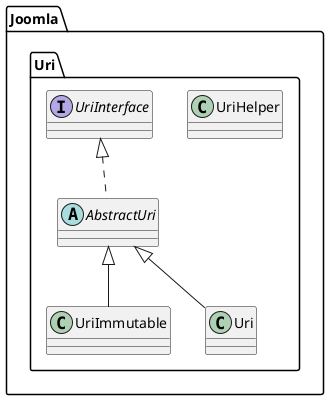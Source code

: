 @startuml
class Joomla.Uri.UriImmutable
Joomla.Uri.AbstractUri <|-- Joomla.Uri.UriImmutable

class Joomla.Uri.UriHelper
interface Joomla.Uri.UriInterface
class Joomla.Uri.Uri
Joomla.Uri.AbstractUri <|-- Joomla.Uri.Uri
abstract class Joomla.Uri.AbstractUri
Joomla.Uri.UriInterface <|.. Joomla.Uri.AbstractUri
@enduml
